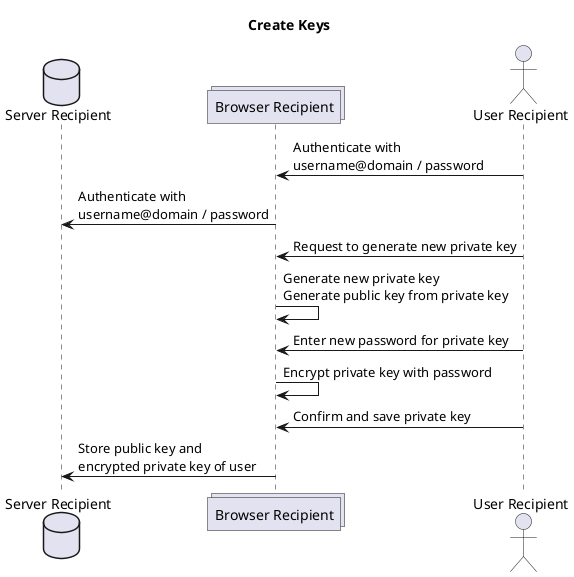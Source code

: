 @startuml
title Create Keys

database "Server Recipient" as srvr
collections "Browser Recipient" as brwr
actor "User Recipient" as usrr

usrr -> brwr: Authenticate with \nusername@domain / password
brwr -> srvr: Authenticate with \nusername@domain / password
usrr -> brwr: Request to generate new private key
brwr -> brwr: Generate new private key \nGenerate public key from private key
usrr -> brwr: Enter new password for private key
brwr -> brwr: Encrypt private key with password
usrr -> brwr: Confirm and save private key
brwr -> srvr: Store public key and \nencrypted private key of user

@enduml